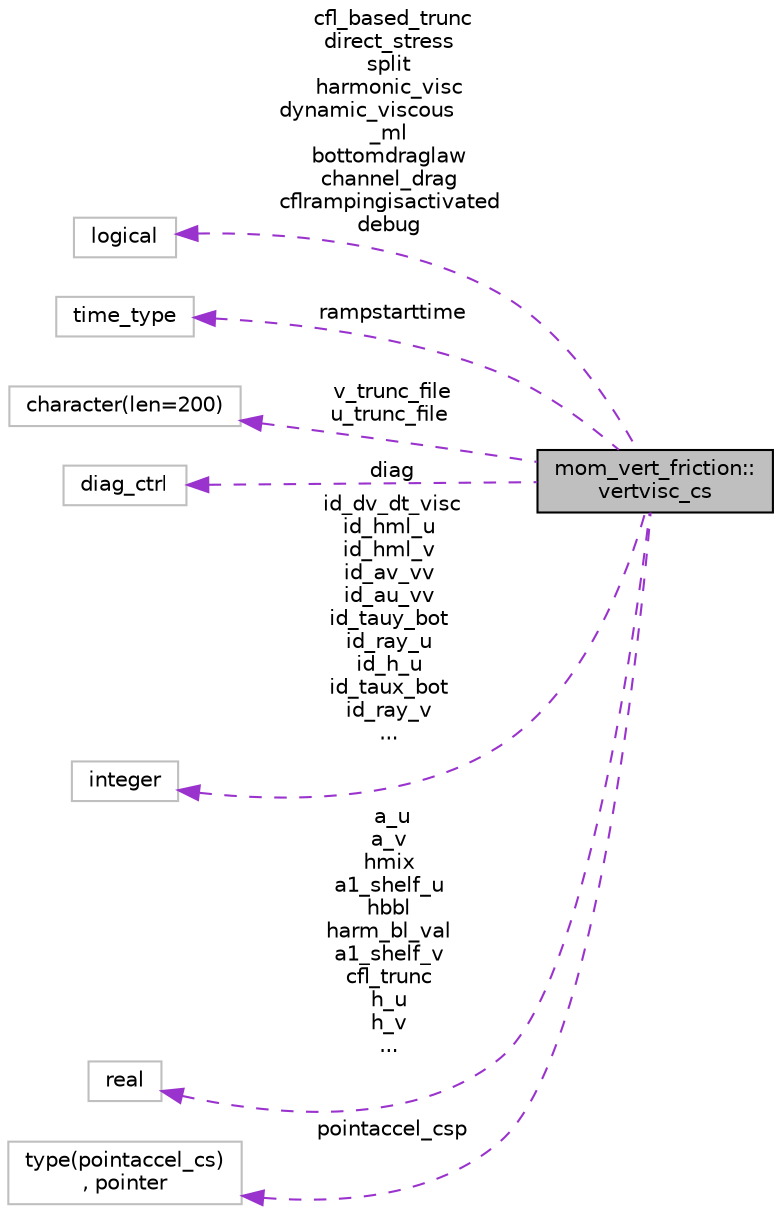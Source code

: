 digraph "mom_vert_friction::vertvisc_cs"
{
 // INTERACTIVE_SVG=YES
  edge [fontname="Helvetica",fontsize="10",labelfontname="Helvetica",labelfontsize="10"];
  node [fontname="Helvetica",fontsize="10",shape=record];
  rankdir="LR";
  Node1 [label="mom_vert_friction::\lvertvisc_cs",height=0.2,width=0.4,color="black", fillcolor="grey75", style="filled", fontcolor="black"];
  Node2 -> Node1 [dir="back",color="darkorchid3",fontsize="10",style="dashed",label=" cfl_based_trunc\ndirect_stress\nsplit\nharmonic_visc\ndynamic_viscous\l_ml\nbottomdraglaw\nchannel_drag\ncflrampingisactivated\ndebug" ,fontname="Helvetica"];
  Node2 [label="logical",height=0.2,width=0.4,color="grey75", fillcolor="white", style="filled"];
  Node3 -> Node1 [dir="back",color="darkorchid3",fontsize="10",style="dashed",label=" rampstarttime" ,fontname="Helvetica"];
  Node3 [label="time_type",height=0.2,width=0.4,color="grey75", fillcolor="white", style="filled"];
  Node4 -> Node1 [dir="back",color="darkorchid3",fontsize="10",style="dashed",label=" v_trunc_file\nu_trunc_file" ,fontname="Helvetica"];
  Node4 [label="character(len=200)",height=0.2,width=0.4,color="grey75", fillcolor="white", style="filled"];
  Node5 -> Node1 [dir="back",color="darkorchid3",fontsize="10",style="dashed",label=" diag" ,fontname="Helvetica"];
  Node5 [label="diag_ctrl",height=0.2,width=0.4,color="grey75", fillcolor="white", style="filled"];
  Node6 -> Node1 [dir="back",color="darkorchid3",fontsize="10",style="dashed",label=" id_dv_dt_visc\nid_hml_u\nid_hml_v\nid_av_vv\nid_au_vv\nid_tauy_bot\nid_ray_u\nid_h_u\nid_taux_bot\nid_ray_v\n..." ,fontname="Helvetica"];
  Node6 [label="integer",height=0.2,width=0.4,color="grey75", fillcolor="white", style="filled"];
  Node7 -> Node1 [dir="back",color="darkorchid3",fontsize="10",style="dashed",label=" a_u\na_v\nhmix\na1_shelf_u\nhbbl\nharm_bl_val\na1_shelf_v\ncfl_trunc\nh_u\nh_v\n..." ,fontname="Helvetica"];
  Node7 [label="real",height=0.2,width=0.4,color="grey75", fillcolor="white", style="filled"];
  Node8 -> Node1 [dir="back",color="darkorchid3",fontsize="10",style="dashed",label=" pointaccel_csp" ,fontname="Helvetica"];
  Node8 [label="type(pointaccel_cs)\l, pointer",height=0.2,width=0.4,color="grey75", fillcolor="white", style="filled"];
}
